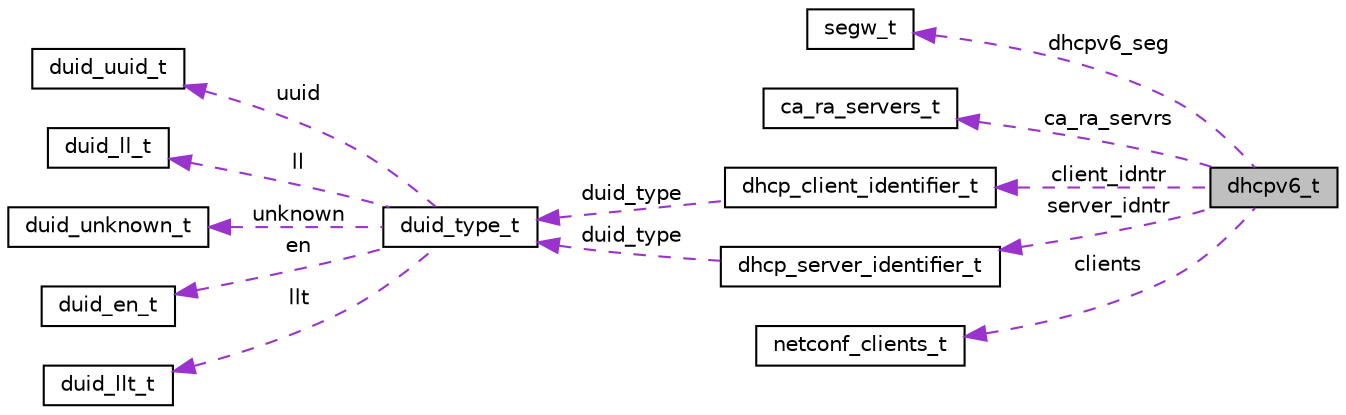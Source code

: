 digraph "dhcpv6_t"
{
 // LATEX_PDF_SIZE
  bgcolor="transparent";
  edge [fontname="Helvetica",fontsize="10",labelfontname="Helvetica",labelfontsize="10"];
  node [fontname="Helvetica",fontsize="10",shape=record];
  rankdir="LR";
  Node1 [label="dhcpv6_t",height=0.2,width=0.4,color="black", fillcolor="grey75", style="filled", fontcolor="black",tooltip=" "];
  Node2 -> Node1 [dir="back",color="darkorchid3",fontsize="10",style="dashed",label=" dhcpv6_seg" ,fontname="Helvetica"];
  Node2 [label="segw_t",height=0.2,width=0.4,color="black",URL="$EvenstarDhcp_8h.html#structsegw__t",tooltip=" "];
  Node3 -> Node1 [dir="back",color="darkorchid3",fontsize="10",style="dashed",label=" ca_ra_servrs" ,fontname="Helvetica"];
  Node3 [label="ca_ra_servers_t",height=0.2,width=0.4,color="black",URL="$EvenstarDhcp_8h.html#structca__ra__servers__t",tooltip=" "];
  Node4 -> Node1 [dir="back",color="darkorchid3",fontsize="10",style="dashed",label=" client_idntr" ,fontname="Helvetica"];
  Node4 [label="dhcp_client_identifier_t",height=0.2,width=0.4,color="black",URL="$EvenstarDhcp_8h.html#structdhcp__client__identifier__t",tooltip=" "];
  Node5 -> Node4 [dir="back",color="darkorchid3",fontsize="10",style="dashed",label=" duid_type" ,fontname="Helvetica"];
  Node5 [label="duid_type_t",height=0.2,width=0.4,color="black",URL="$EvenstarDhcp_8h.html#unionduid__type__t",tooltip=" "];
  Node6 -> Node5 [dir="back",color="darkorchid3",fontsize="10",style="dashed",label=" uuid" ,fontname="Helvetica"];
  Node6 [label="duid_uuid_t",height=0.2,width=0.4,color="black",URL="$EvenstarDhcp_8h.html#structduid__uuid__t",tooltip=" "];
  Node7 -> Node5 [dir="back",color="darkorchid3",fontsize="10",style="dashed",label=" ll" ,fontname="Helvetica"];
  Node7 [label="duid_ll_t",height=0.2,width=0.4,color="black",URL="$EvenstarDhcp_8h.html#structduid__ll__t",tooltip=" "];
  Node8 -> Node5 [dir="back",color="darkorchid3",fontsize="10",style="dashed",label=" unknown" ,fontname="Helvetica"];
  Node8 [label="duid_unknown_t",height=0.2,width=0.4,color="black",URL="$EvenstarDhcp_8h.html#structduid__unknown__t",tooltip=" "];
  Node9 -> Node5 [dir="back",color="darkorchid3",fontsize="10",style="dashed",label=" en" ,fontname="Helvetica"];
  Node9 [label="duid_en_t",height=0.2,width=0.4,color="black",URL="$EvenstarDhcp_8h.html#structduid__en__t",tooltip=" "];
  Node10 -> Node5 [dir="back",color="darkorchid3",fontsize="10",style="dashed",label=" llt" ,fontname="Helvetica"];
  Node10 [label="duid_llt_t",height=0.2,width=0.4,color="black",URL="$EvenstarDhcp_8h.html#structduid__llt__t",tooltip=" "];
  Node11 -> Node1 [dir="back",color="darkorchid3",fontsize="10",style="dashed",label=" clients" ,fontname="Helvetica"];
  Node11 [label="netconf_clients_t",height=0.2,width=0.4,color="black",URL="$EvenstarDhcp_8h.html#structnetconf__clients__t",tooltip=" "];
  Node12 -> Node1 [dir="back",color="darkorchid3",fontsize="10",style="dashed",label=" server_idntr" ,fontname="Helvetica"];
  Node12 [label="dhcp_server_identifier_t",height=0.2,width=0.4,color="black",URL="$EvenstarDhcp_8h.html#structdhcp__server__identifier__t",tooltip=" "];
  Node5 -> Node12 [dir="back",color="darkorchid3",fontsize="10",style="dashed",label=" duid_type" ,fontname="Helvetica"];
}
